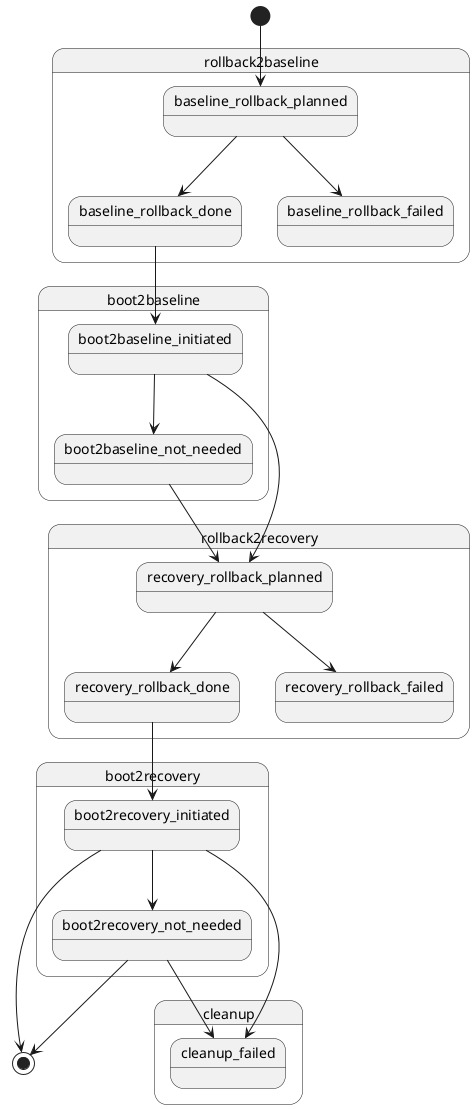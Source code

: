 @startuml
state rollback2baseline.baseline_rollback_planned
state rollback2baseline.baseline_rollback_done
state rollback2baseline.baseline_rollback_failed
state boot2baseline.boot2baseline_not_needed
state boot2baseline.boot2baseline_initiated
state rollback2recovery.recovery_rollback_planned
state rollback2recovery.recovery_rollback_done
state rollback2recovery.recovery_rollback_failed
state boot2recovery.boot2recovery_not_needed
state boot2recovery.boot2recovery_initiated
state cleanup.cleanup_failed

[*] --> baseline_rollback_planned
baseline_rollback_planned --> baseline_rollback_done
baseline_rollback_planned --> baseline_rollback_failed

baseline_rollback_done --> boot2baseline_initiated
boot2baseline_initiated --> boot2baseline_not_needed

boot2baseline_initiated --> recovery_rollback_planned
boot2baseline_not_needed --> recovery_rollback_planned
recovery_rollback_planned --> recovery_rollback_done
recovery_rollback_planned --> recovery_rollback_failed

recovery_rollback_done --> boot2recovery_initiated
boot2recovery_initiated --> boot2recovery_not_needed

boot2recovery_not_needed --> cleanup_failed
boot2recovery_initiated --> cleanup_failed
boot2recovery_not_needed --> [*]
boot2recovery_initiated --> [*]

@enduml

